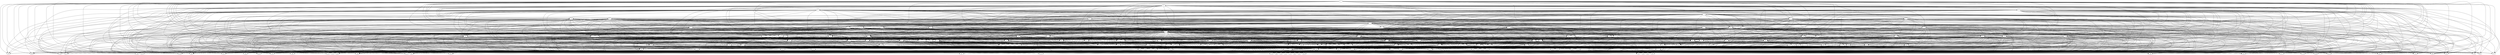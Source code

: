 digraph G {
1 [label="1"];
2 [label="2"];
3 [label="3"];
4 [label="4"];
5 [label="5"];
6 [label="6"];
7 [label="7"];
8 [label="8"];
9 [label="9"];
10 [label="10"];
11 [label="11"];
12 [label="12"];
13 [label="13"];
14 [label="14"];
15 [label="15"];
16 [label="16"];
17 [label="17"];
18 [label="18"];
19 [label="19"];
20 [label="20"];
21 [label="21"];
22 [label="22"];
23 [label="23"];
24 [label="24"];
25 [label="25"];
26 [label="26"];
27 [label="27"];
28 [label="28"];
29 [label="29"];
30 [label="30"];
31 [label="31"];
32 [label="32"];
33 [label="33"];
34 [label="34"];
35 [label="35"];
36 [label="36"];
37 [label="37"];
38 [label="38"];
39 [label="39"];
40 [label="40"];
41 [label="41"];
42 [label="42"];
43 [label="43"];
44 [label="44"];
45 [label="45"];
46 [label="46"];
47 [label="47"];
48 [label="48"];
49 [label="49"];
50 [label="50"];
51 [label="51"];
52 [label="52"];
53 [label="53"];
54 [label="54"];
55 [label="55"];
56 [label="56"];
57 [label="57"];
58 [label="58"];
59 [label="59"];
60 [label="60"];
61 [label="61"];
62 [label="62"];
63 [label="63"];
64 [label="64"];
65 [label="65"];
66 [label="66"];
67 [label="67"];
68 [label="68"];
69 [label="69"];
70 [label="70"];
71 [label="71"];
72 [label="72"];
73 [label="73"];
74 [label="74"];
75 [label="75"];
76 [label="76"];
77 [label="77"];
78 [label="78"];
79 [label="79"];
80 [label="80"];
81 [label="81"];
82 [label="82"];
83 [label="83"];
84 [label="84"];
85 [label="85"];
86 [label="86"];
87 [label="87"];
88 [label="88"];
89 [label="89"];
90 [label="90"];
91 [label="91"];
92 [label="92"];
93 [label="93"];
94 [label="94"];
95 [label="95"];
96 [label="96"];
97 [label="97"];
98 [label="98"];
99 [label="99"];
100 [label="100"];
101 [label="101"];
102 [label="102"];
103 [label="103"];
104 [label="104"];
105 [label="105"];
106 [label="106"];
107 [label="107"];
108 [label="108"];
109 [label="109"];
110 [label="110"];
111 [label="111"];
112 [label="112"];
113 [label="113"];
114 [label="114"];
115 [label="115"];
116 [label="116"];
117 [label="117"];
118 [label="118"];
119 [label="119"];
120 [label="120"];
121 [label="121"];
122 [label="122"];
123 [label="123"];
124 [label="124"];
125 [label="125"];
126 [label="126"];
127 [label="127"];
128 [label="128"];
129 [label="129"];
130 [label="130"];
131 [label="131"];
132 [label="132"];
133 [label="133"];
134 [label="134"];
135 [label="135"];
136 [label="136"];
137 [label="137"];
138 [label="138"];
139 [label="139"];
140 [label="140"];
141 [label="141"];
142 [label="142"];
143 [label="143"];
144 [label="144"];
145 [label="145"];
146 [label="146"];
147 [label="147"];
148 [label="148"];
149 [label="149"];
150 [label="150"];
151 [label="151"];
152 [label="152"];
153 [label="153"];
154 [label="154"];
155 [label="155"];
156 [label="156"];
157 [label="157"];
158 [label="158"];
159 [label="159"];
160 [label="160"];
161 [label="161"];
162 [label="162"];
163 [label="163"];
164 [label="164"];
165 [label="165"];
166 [label="166"];
167 [label="167"];
168 [label="168"];
169 [label="169"];
170 [label="170"];
171 [label="171"];
172 [label="172"];
173 [label="173"];
174 [label="174"];
175 [label="175"];
176 [label="176"];
177 [label="177"];
178 [label="178"];
179 [label="179"];
180 [label="180"];
181 [label="181"];
182 [label="182"];
183 [label="183"];
184 [label="184"];
185 [label="185"];
186 [label="186"];
187 [label="187"];
188 [label="188"];
189 [label="189"];
190 [label="190"];
1 -> 2;
1 -> 4;
1 -> 7;
1 -> 9;
1 -> 13;
1 -> 15;
1 -> 18;
1 -> 20;
1 -> 25;
1 -> 27;
1 -> 30;
1 -> 32;
1 -> 36;
1 -> 38;
1 -> 41;
1 -> 43;
1 -> 49;
1 -> 51;
1 -> 54;
1 -> 56;
1 -> 60;
1 -> 62;
1 -> 65;
1 -> 67;
1 -> 72;
1 -> 74;
1 -> 77;
1 -> 79;
1 -> 83;
1 -> 85;
1 -> 88;
1 -> 90;
1 -> 97;
1 -> 99;
1 -> 102;
1 -> 104;
1 -> 108;
1 -> 110;
1 -> 113;
1 -> 115;
1 -> 120;
1 -> 122;
1 -> 125;
1 -> 127;
1 -> 131;
1 -> 133;
1 -> 136;
1 -> 138;
1 -> 144;
1 -> 146;
1 -> 149;
1 -> 151;
1 -> 155;
1 -> 157;
1 -> 160;
1 -> 162;
1 -> 167;
1 -> 169;
1 -> 172;
1 -> 174;
1 -> 178;
1 -> 180;
1 -> 183;
1 -> 185;
2 -> 3;
2 -> 6;
2 -> 8;
2 -> 12;
2 -> 14;
2 -> 17;
2 -> 19;
2 -> 24;
2 -> 26;
2 -> 29;
2 -> 31;
2 -> 35;
2 -> 37;
2 -> 40;
2 -> 42;
2 -> 48;
2 -> 50;
2 -> 53;
2 -> 55;
2 -> 59;
2 -> 61;
2 -> 64;
2 -> 66;
2 -> 71;
2 -> 73;
2 -> 76;
2 -> 78;
2 -> 82;
2 -> 84;
2 -> 87;
2 -> 89;
2 -> 96;
2 -> 98;
2 -> 101;
2 -> 103;
2 -> 107;
2 -> 109;
2 -> 112;
2 -> 114;
2 -> 119;
2 -> 121;
2 -> 124;
2 -> 126;
2 -> 130;
2 -> 132;
2 -> 135;
2 -> 137;
2 -> 143;
2 -> 145;
2 -> 148;
2 -> 150;
2 -> 154;
2 -> 156;
2 -> 159;
2 -> 161;
2 -> 166;
2 -> 168;
2 -> 171;
2 -> 173;
2 -> 177;
2 -> 179;
2 -> 182;
2 -> 184;
3 -> 5;
3 -> 7;
3 -> 10;
3 -> 13;
3 -> 16;
3 -> 18;
3 -> 21;
3 -> 25;
3 -> 28;
3 -> 30;
3 -> 33;
3 -> 36;
3 -> 39;
3 -> 41;
3 -> 44;
3 -> 49;
3 -> 52;
3 -> 54;
3 -> 57;
3 -> 60;
3 -> 63;
3 -> 65;
3 -> 68;
3 -> 72;
3 -> 75;
3 -> 77;
3 -> 80;
3 -> 83;
3 -> 86;
3 -> 88;
3 -> 91;
3 -> 97;
3 -> 100;
3 -> 102;
3 -> 105;
3 -> 108;
3 -> 111;
3 -> 113;
3 -> 116;
3 -> 120;
3 -> 123;
3 -> 125;
3 -> 128;
3 -> 131;
3 -> 134;
3 -> 136;
3 -> 139;
3 -> 144;
3 -> 147;
3 -> 149;
3 -> 152;
3 -> 155;
3 -> 158;
3 -> 160;
3 -> 163;
3 -> 167;
3 -> 170;
3 -> 172;
3 -> 175;
3 -> 178;
3 -> 181;
3 -> 183;
3 -> 186;
4 -> 5;
4 -> 6;
4 -> 10;
4 -> 12;
4 -> 16;
4 -> 17;
4 -> 21;
4 -> 24;
4 -> 28;
4 -> 29;
4 -> 33;
4 -> 35;
4 -> 39;
4 -> 40;
4 -> 44;
4 -> 48;
4 -> 52;
4 -> 53;
4 -> 57;
4 -> 59;
4 -> 63;
4 -> 64;
4 -> 68;
4 -> 71;
4 -> 75;
4 -> 76;
4 -> 80;
4 -> 82;
4 -> 86;
4 -> 87;
4 -> 91;
4 -> 96;
4 -> 100;
4 -> 101;
4 -> 105;
4 -> 107;
4 -> 111;
4 -> 112;
4 -> 116;
4 -> 119;
4 -> 123;
4 -> 124;
4 -> 128;
4 -> 130;
4 -> 134;
4 -> 135;
4 -> 139;
4 -> 143;
4 -> 147;
4 -> 148;
4 -> 152;
4 -> 154;
4 -> 158;
4 -> 159;
4 -> 163;
4 -> 166;
4 -> 170;
4 -> 171;
4 -> 175;
4 -> 177;
4 -> 181;
4 -> 182;
4 -> 186;
5 -> 8;
5 -> 9;
5 -> 14;
5 -> 15;
5 -> 19;
5 -> 20;
5 -> 26;
5 -> 27;
5 -> 31;
5 -> 32;
5 -> 37;
5 -> 38;
5 -> 42;
5 -> 43;
5 -> 50;
5 -> 51;
5 -> 55;
5 -> 56;
5 -> 61;
5 -> 62;
5 -> 66;
5 -> 67;
5 -> 73;
5 -> 74;
5 -> 78;
5 -> 79;
5 -> 84;
5 -> 85;
5 -> 89;
5 -> 90;
5 -> 98;
5 -> 99;
5 -> 103;
5 -> 104;
5 -> 109;
5 -> 110;
5 -> 114;
5 -> 115;
5 -> 121;
5 -> 122;
5 -> 126;
5 -> 127;
5 -> 132;
5 -> 133;
5 -> 137;
5 -> 138;
5 -> 145;
5 -> 146;
5 -> 150;
5 -> 151;
5 -> 156;
5 -> 157;
5 -> 161;
5 -> 162;
5 -> 168;
5 -> 169;
5 -> 173;
5 -> 174;
5 -> 179;
5 -> 180;
5 -> 184;
5 -> 185;
6 -> 11;
6 -> 13;
6 -> 15;
6 -> 22;
6 -> 25;
6 -> 27;
6 -> 34;
6 -> 36;
6 -> 38;
6 -> 45;
6 -> 49;
6 -> 51;
6 -> 58;
6 -> 60;
6 -> 62;
6 -> 69;
6 -> 72;
6 -> 74;
6 -> 81;
6 -> 83;
6 -> 85;
6 -> 92;
6 -> 97;
6 -> 99;
6 -> 106;
6 -> 108;
6 -> 110;
6 -> 117;
6 -> 120;
6 -> 122;
6 -> 129;
6 -> 131;
6 -> 133;
6 -> 140;
6 -> 144;
6 -> 146;
6 -> 153;
6 -> 155;
6 -> 157;
6 -> 164;
6 -> 167;
6 -> 169;
6 -> 176;
6 -> 178;
6 -> 180;
6 -> 187;
7 -> 11;
7 -> 12;
7 -> 14;
7 -> 22;
7 -> 24;
7 -> 26;
7 -> 34;
7 -> 35;
7 -> 37;
7 -> 45;
7 -> 48;
7 -> 50;
7 -> 58;
7 -> 59;
7 -> 61;
7 -> 69;
7 -> 71;
7 -> 73;
7 -> 81;
7 -> 82;
7 -> 84;
7 -> 92;
7 -> 96;
7 -> 98;
7 -> 106;
7 -> 107;
7 -> 109;
7 -> 117;
7 -> 119;
7 -> 121;
7 -> 129;
7 -> 130;
7 -> 132;
7 -> 140;
7 -> 143;
7 -> 145;
7 -> 153;
7 -> 154;
7 -> 156;
7 -> 164;
7 -> 166;
7 -> 168;
7 -> 176;
7 -> 177;
7 -> 179;
7 -> 187;
8 -> 11;
8 -> 13;
8 -> 16;
8 -> 22;
8 -> 25;
8 -> 28;
8 -> 34;
8 -> 36;
8 -> 39;
8 -> 45;
8 -> 49;
8 -> 52;
8 -> 58;
8 -> 60;
8 -> 63;
8 -> 69;
8 -> 72;
8 -> 75;
8 -> 81;
8 -> 83;
8 -> 86;
8 -> 92;
8 -> 97;
8 -> 100;
8 -> 106;
8 -> 108;
8 -> 111;
8 -> 117;
8 -> 120;
8 -> 123;
8 -> 129;
8 -> 131;
8 -> 134;
8 -> 140;
8 -> 144;
8 -> 147;
8 -> 153;
8 -> 155;
8 -> 158;
8 -> 164;
8 -> 167;
8 -> 170;
8 -> 176;
8 -> 178;
8 -> 181;
8 -> 187;
9 -> 11;
9 -> 12;
9 -> 16;
9 -> 22;
9 -> 24;
9 -> 28;
9 -> 34;
9 -> 35;
9 -> 39;
9 -> 45;
9 -> 48;
9 -> 52;
9 -> 58;
9 -> 59;
9 -> 63;
9 -> 69;
9 -> 71;
9 -> 75;
9 -> 81;
9 -> 82;
9 -> 86;
9 -> 92;
9 -> 96;
9 -> 100;
9 -> 106;
9 -> 107;
9 -> 111;
9 -> 117;
9 -> 119;
9 -> 123;
9 -> 129;
9 -> 130;
9 -> 134;
9 -> 140;
9 -> 143;
9 -> 147;
9 -> 153;
9 -> 154;
9 -> 158;
9 -> 164;
9 -> 166;
9 -> 170;
9 -> 176;
9 -> 177;
9 -> 181;
9 -> 187;
10 -> 11;
10 -> 14;
10 -> 15;
10 -> 22;
10 -> 26;
10 -> 27;
10 -> 34;
10 -> 37;
10 -> 38;
10 -> 45;
10 -> 50;
10 -> 51;
10 -> 58;
10 -> 61;
10 -> 62;
10 -> 69;
10 -> 73;
10 -> 74;
10 -> 81;
10 -> 84;
10 -> 85;
10 -> 92;
10 -> 98;
10 -> 99;
10 -> 106;
10 -> 109;
10 -> 110;
10 -> 117;
10 -> 121;
10 -> 122;
10 -> 129;
10 -> 132;
10 -> 133;
10 -> 140;
10 -> 145;
10 -> 146;
10 -> 153;
10 -> 156;
10 -> 157;
10 -> 164;
10 -> 168;
10 -> 169;
10 -> 176;
10 -> 179;
10 -> 180;
10 -> 187;
11 -> 17;
11 -> 18;
11 -> 19;
11 -> 20;
11 -> 21;
11 -> 29;
11 -> 30;
11 -> 31;
11 -> 32;
11 -> 33;
11 -> 40;
11 -> 41;
11 -> 42;
11 -> 43;
11 -> 44;
11 -> 53;
11 -> 54;
11 -> 55;
11 -> 56;
11 -> 57;
11 -> 64;
11 -> 65;
11 -> 66;
11 -> 67;
11 -> 68;
11 -> 76;
11 -> 77;
11 -> 78;
11 -> 79;
11 -> 80;
11 -> 87;
11 -> 88;
11 -> 89;
11 -> 90;
11 -> 91;
11 -> 101;
11 -> 102;
11 -> 103;
11 -> 104;
11 -> 105;
11 -> 112;
11 -> 113;
11 -> 114;
11 -> 115;
11 -> 116;
11 -> 124;
11 -> 125;
11 -> 126;
11 -> 127;
11 -> 128;
11 -> 135;
11 -> 136;
11 -> 137;
11 -> 138;
11 -> 139;
11 -> 148;
11 -> 149;
11 -> 150;
11 -> 151;
11 -> 152;
11 -> 159;
11 -> 160;
11 -> 161;
11 -> 162;
11 -> 163;
11 -> 171;
11 -> 172;
11 -> 173;
11 -> 174;
11 -> 175;
11 -> 182;
11 -> 183;
11 -> 184;
11 -> 185;
11 -> 186;
12 -> 23;
12 -> 25;
12 -> 27;
12 -> 30;
12 -> 32;
12 -> 46;
12 -> 49;
12 -> 51;
12 -> 54;
12 -> 56;
12 -> 70;
12 -> 72;
12 -> 74;
12 -> 77;
12 -> 79;
12 -> 93;
12 -> 97;
12 -> 99;
12 -> 102;
12 -> 104;
12 -> 118;
12 -> 120;
12 -> 122;
12 -> 125;
12 -> 127;
12 -> 141;
12 -> 144;
12 -> 146;
12 -> 149;
12 -> 151;
12 -> 165;
12 -> 167;
12 -> 169;
12 -> 172;
12 -> 174;
12 -> 188;
13 -> 23;
13 -> 24;
13 -> 26;
13 -> 29;
13 -> 31;
13 -> 46;
13 -> 48;
13 -> 50;
13 -> 53;
13 -> 55;
13 -> 70;
13 -> 71;
13 -> 73;
13 -> 76;
13 -> 78;
13 -> 93;
13 -> 96;
13 -> 98;
13 -> 101;
13 -> 103;
13 -> 118;
13 -> 119;
13 -> 121;
13 -> 124;
13 -> 126;
13 -> 141;
13 -> 143;
13 -> 145;
13 -> 148;
13 -> 150;
13 -> 165;
13 -> 166;
13 -> 168;
13 -> 171;
13 -> 173;
13 -> 188;
14 -> 23;
14 -> 25;
14 -> 28;
14 -> 30;
14 -> 33;
14 -> 46;
14 -> 49;
14 -> 52;
14 -> 54;
14 -> 57;
14 -> 70;
14 -> 72;
14 -> 75;
14 -> 77;
14 -> 80;
14 -> 93;
14 -> 97;
14 -> 100;
14 -> 102;
14 -> 105;
14 -> 118;
14 -> 120;
14 -> 123;
14 -> 125;
14 -> 128;
14 -> 141;
14 -> 144;
14 -> 147;
14 -> 149;
14 -> 152;
14 -> 165;
14 -> 167;
14 -> 170;
14 -> 172;
14 -> 175;
14 -> 188;
15 -> 23;
15 -> 24;
15 -> 28;
15 -> 29;
15 -> 33;
15 -> 46;
15 -> 48;
15 -> 52;
15 -> 53;
15 -> 57;
15 -> 70;
15 -> 71;
15 -> 75;
15 -> 76;
15 -> 80;
15 -> 93;
15 -> 96;
15 -> 100;
15 -> 101;
15 -> 105;
15 -> 118;
15 -> 119;
15 -> 123;
15 -> 124;
15 -> 128;
15 -> 141;
15 -> 143;
15 -> 147;
15 -> 148;
15 -> 152;
15 -> 165;
15 -> 166;
15 -> 170;
15 -> 171;
15 -> 175;
15 -> 188;
16 -> 23;
16 -> 26;
16 -> 27;
16 -> 31;
16 -> 32;
16 -> 46;
16 -> 50;
16 -> 51;
16 -> 55;
16 -> 56;
16 -> 70;
16 -> 73;
16 -> 74;
16 -> 78;
16 -> 79;
16 -> 93;
16 -> 98;
16 -> 99;
16 -> 103;
16 -> 104;
16 -> 118;
16 -> 121;
16 -> 122;
16 -> 126;
16 -> 127;
16 -> 141;
16 -> 145;
16 -> 146;
16 -> 150;
16 -> 151;
16 -> 165;
16 -> 168;
16 -> 169;
16 -> 173;
16 -> 174;
16 -> 188;
17 -> 23;
17 -> 25;
17 -> 27;
17 -> 34;
17 -> 46;
17 -> 49;
17 -> 51;
17 -> 58;
17 -> 70;
17 -> 72;
17 -> 74;
17 -> 81;
17 -> 93;
17 -> 97;
17 -> 99;
17 -> 106;
17 -> 118;
17 -> 120;
17 -> 122;
17 -> 129;
17 -> 141;
17 -> 144;
17 -> 146;
17 -> 153;
17 -> 165;
17 -> 167;
17 -> 169;
17 -> 176;
17 -> 188;
18 -> 23;
18 -> 24;
18 -> 26;
18 -> 34;
18 -> 46;
18 -> 48;
18 -> 50;
18 -> 58;
18 -> 70;
18 -> 71;
18 -> 73;
18 -> 81;
18 -> 93;
18 -> 96;
18 -> 98;
18 -> 106;
18 -> 118;
18 -> 119;
18 -> 121;
18 -> 129;
18 -> 141;
18 -> 143;
18 -> 145;
18 -> 153;
18 -> 165;
18 -> 166;
18 -> 168;
18 -> 176;
18 -> 188;
19 -> 23;
19 -> 25;
19 -> 28;
19 -> 34;
19 -> 46;
19 -> 49;
19 -> 52;
19 -> 58;
19 -> 70;
19 -> 72;
19 -> 75;
19 -> 81;
19 -> 93;
19 -> 97;
19 -> 100;
19 -> 106;
19 -> 118;
19 -> 120;
19 -> 123;
19 -> 129;
19 -> 141;
19 -> 144;
19 -> 147;
19 -> 153;
19 -> 165;
19 -> 167;
19 -> 170;
19 -> 176;
19 -> 188;
20 -> 23;
20 -> 24;
20 -> 28;
20 -> 34;
20 -> 46;
20 -> 48;
20 -> 52;
20 -> 58;
20 -> 70;
20 -> 71;
20 -> 75;
20 -> 81;
20 -> 93;
20 -> 96;
20 -> 100;
20 -> 106;
20 -> 118;
20 -> 119;
20 -> 123;
20 -> 129;
20 -> 141;
20 -> 143;
20 -> 147;
20 -> 153;
20 -> 165;
20 -> 166;
20 -> 170;
20 -> 176;
20 -> 188;
21 -> 23;
21 -> 26;
21 -> 27;
21 -> 34;
21 -> 46;
21 -> 50;
21 -> 51;
21 -> 58;
21 -> 70;
21 -> 73;
21 -> 74;
21 -> 81;
21 -> 93;
21 -> 98;
21 -> 99;
21 -> 106;
21 -> 118;
21 -> 121;
21 -> 122;
21 -> 129;
21 -> 141;
21 -> 145;
21 -> 146;
21 -> 153;
21 -> 165;
21 -> 168;
21 -> 169;
21 -> 176;
21 -> 188;
22 -> 23;
22 -> 29;
22 -> 30;
22 -> 31;
22 -> 32;
22 -> 33;
22 -> 46;
22 -> 53;
22 -> 54;
22 -> 55;
22 -> 56;
22 -> 57;
22 -> 70;
22 -> 76;
22 -> 77;
22 -> 78;
22 -> 79;
22 -> 80;
22 -> 93;
22 -> 101;
22 -> 102;
22 -> 103;
22 -> 104;
22 -> 105;
22 -> 118;
22 -> 124;
22 -> 125;
22 -> 126;
22 -> 127;
22 -> 128;
22 -> 141;
22 -> 148;
22 -> 149;
22 -> 150;
22 -> 151;
22 -> 152;
22 -> 165;
22 -> 171;
22 -> 172;
22 -> 173;
22 -> 174;
22 -> 175;
22 -> 188;
23 -> 35;
23 -> 36;
23 -> 37;
23 -> 38;
23 -> 39;
23 -> 40;
23 -> 41;
23 -> 42;
23 -> 43;
23 -> 44;
23 -> 45;
23 -> 59;
23 -> 60;
23 -> 61;
23 -> 62;
23 -> 63;
23 -> 64;
23 -> 65;
23 -> 66;
23 -> 67;
23 -> 68;
23 -> 69;
23 -> 82;
23 -> 83;
23 -> 84;
23 -> 85;
23 -> 86;
23 -> 87;
23 -> 88;
23 -> 89;
23 -> 90;
23 -> 91;
23 -> 92;
23 -> 107;
23 -> 108;
23 -> 109;
23 -> 110;
23 -> 111;
23 -> 112;
23 -> 113;
23 -> 114;
23 -> 115;
23 -> 116;
23 -> 117;
23 -> 130;
23 -> 131;
23 -> 132;
23 -> 133;
23 -> 134;
23 -> 135;
23 -> 136;
23 -> 137;
23 -> 138;
23 -> 139;
23 -> 140;
23 -> 154;
23 -> 155;
23 -> 156;
23 -> 157;
23 -> 158;
23 -> 159;
23 -> 160;
23 -> 161;
23 -> 162;
23 -> 163;
23 -> 164;
23 -> 177;
23 -> 178;
23 -> 179;
23 -> 180;
23 -> 181;
23 -> 182;
23 -> 183;
23 -> 184;
23 -> 185;
23 -> 186;
23 -> 187;
24 -> 47;
24 -> 49;
24 -> 51;
24 -> 54;
24 -> 56;
24 -> 60;
24 -> 62;
24 -> 65;
24 -> 67;
24 -> 94;
24 -> 97;
24 -> 99;
24 -> 102;
24 -> 104;
24 -> 108;
24 -> 110;
24 -> 113;
24 -> 115;
24 -> 142;
24 -> 144;
24 -> 146;
24 -> 149;
24 -> 151;
24 -> 155;
24 -> 157;
24 -> 160;
24 -> 162;
24 -> 189;
25 -> 47;
25 -> 48;
25 -> 50;
25 -> 53;
25 -> 55;
25 -> 59;
25 -> 61;
25 -> 64;
25 -> 66;
25 -> 94;
25 -> 96;
25 -> 98;
25 -> 101;
25 -> 103;
25 -> 107;
25 -> 109;
25 -> 112;
25 -> 114;
25 -> 142;
25 -> 143;
25 -> 145;
25 -> 148;
25 -> 150;
25 -> 154;
25 -> 156;
25 -> 159;
25 -> 161;
25 -> 189;
26 -> 47;
26 -> 49;
26 -> 52;
26 -> 54;
26 -> 57;
26 -> 60;
26 -> 63;
26 -> 65;
26 -> 68;
26 -> 94;
26 -> 97;
26 -> 100;
26 -> 102;
26 -> 105;
26 -> 108;
26 -> 111;
26 -> 113;
26 -> 116;
26 -> 142;
26 -> 144;
26 -> 147;
26 -> 149;
26 -> 152;
26 -> 155;
26 -> 158;
26 -> 160;
26 -> 163;
26 -> 189;
27 -> 47;
27 -> 48;
27 -> 52;
27 -> 53;
27 -> 57;
27 -> 59;
27 -> 63;
27 -> 64;
27 -> 68;
27 -> 94;
27 -> 96;
27 -> 100;
27 -> 101;
27 -> 105;
27 -> 107;
27 -> 111;
27 -> 112;
27 -> 116;
27 -> 142;
27 -> 143;
27 -> 147;
27 -> 148;
27 -> 152;
27 -> 154;
27 -> 158;
27 -> 159;
27 -> 163;
27 -> 189;
28 -> 47;
28 -> 50;
28 -> 51;
28 -> 55;
28 -> 56;
28 -> 61;
28 -> 62;
28 -> 66;
28 -> 67;
28 -> 94;
28 -> 98;
28 -> 99;
28 -> 103;
28 -> 104;
28 -> 109;
28 -> 110;
28 -> 114;
28 -> 115;
28 -> 142;
28 -> 145;
28 -> 146;
28 -> 150;
28 -> 151;
28 -> 156;
28 -> 157;
28 -> 161;
28 -> 162;
28 -> 189;
29 -> 47;
29 -> 49;
29 -> 51;
29 -> 58;
29 -> 60;
29 -> 62;
29 -> 69;
29 -> 94;
29 -> 97;
29 -> 99;
29 -> 106;
29 -> 108;
29 -> 110;
29 -> 117;
29 -> 142;
29 -> 144;
29 -> 146;
29 -> 153;
29 -> 155;
29 -> 157;
29 -> 164;
29 -> 189;
30 -> 47;
30 -> 48;
30 -> 50;
30 -> 58;
30 -> 59;
30 -> 61;
30 -> 69;
30 -> 94;
30 -> 96;
30 -> 98;
30 -> 106;
30 -> 107;
30 -> 109;
30 -> 117;
30 -> 142;
30 -> 143;
30 -> 145;
30 -> 153;
30 -> 154;
30 -> 156;
30 -> 164;
30 -> 189;
31 -> 47;
31 -> 49;
31 -> 52;
31 -> 58;
31 -> 60;
31 -> 63;
31 -> 69;
31 -> 94;
31 -> 97;
31 -> 100;
31 -> 106;
31 -> 108;
31 -> 111;
31 -> 117;
31 -> 142;
31 -> 144;
31 -> 147;
31 -> 153;
31 -> 155;
31 -> 158;
31 -> 164;
31 -> 189;
32 -> 47;
32 -> 48;
32 -> 52;
32 -> 58;
32 -> 59;
32 -> 63;
32 -> 69;
32 -> 94;
32 -> 96;
32 -> 100;
32 -> 106;
32 -> 107;
32 -> 111;
32 -> 117;
32 -> 142;
32 -> 143;
32 -> 147;
32 -> 153;
32 -> 154;
32 -> 158;
32 -> 164;
32 -> 189;
33 -> 47;
33 -> 50;
33 -> 51;
33 -> 58;
33 -> 61;
33 -> 62;
33 -> 69;
33 -> 94;
33 -> 98;
33 -> 99;
33 -> 106;
33 -> 109;
33 -> 110;
33 -> 117;
33 -> 142;
33 -> 145;
33 -> 146;
33 -> 153;
33 -> 156;
33 -> 157;
33 -> 164;
33 -> 189;
34 -> 47;
34 -> 53;
34 -> 54;
34 -> 55;
34 -> 56;
34 -> 57;
34 -> 64;
34 -> 65;
34 -> 66;
34 -> 67;
34 -> 68;
34 -> 94;
34 -> 101;
34 -> 102;
34 -> 103;
34 -> 104;
34 -> 105;
34 -> 112;
34 -> 113;
34 -> 114;
34 -> 115;
34 -> 116;
34 -> 142;
34 -> 148;
34 -> 149;
34 -> 150;
34 -> 151;
34 -> 152;
34 -> 159;
34 -> 160;
34 -> 161;
34 -> 162;
34 -> 163;
34 -> 189;
35 -> 47;
35 -> 49;
35 -> 51;
35 -> 54;
35 -> 56;
35 -> 70;
35 -> 94;
35 -> 97;
35 -> 99;
35 -> 102;
35 -> 104;
35 -> 118;
35 -> 142;
35 -> 144;
35 -> 146;
35 -> 149;
35 -> 151;
35 -> 165;
35 -> 189;
36 -> 47;
36 -> 48;
36 -> 50;
36 -> 53;
36 -> 55;
36 -> 70;
36 -> 94;
36 -> 96;
36 -> 98;
36 -> 101;
36 -> 103;
36 -> 118;
36 -> 142;
36 -> 143;
36 -> 145;
36 -> 148;
36 -> 150;
36 -> 165;
36 -> 189;
37 -> 47;
37 -> 49;
37 -> 52;
37 -> 54;
37 -> 57;
37 -> 70;
37 -> 94;
37 -> 97;
37 -> 100;
37 -> 102;
37 -> 105;
37 -> 118;
37 -> 142;
37 -> 144;
37 -> 147;
37 -> 149;
37 -> 152;
37 -> 165;
37 -> 189;
38 -> 47;
38 -> 48;
38 -> 52;
38 -> 53;
38 -> 57;
38 -> 70;
38 -> 94;
38 -> 96;
38 -> 100;
38 -> 101;
38 -> 105;
38 -> 118;
38 -> 142;
38 -> 143;
38 -> 147;
38 -> 148;
38 -> 152;
38 -> 165;
38 -> 189;
39 -> 47;
39 -> 50;
39 -> 51;
39 -> 55;
39 -> 56;
39 -> 70;
39 -> 94;
39 -> 98;
39 -> 99;
39 -> 103;
39 -> 104;
39 -> 118;
39 -> 142;
39 -> 145;
39 -> 146;
39 -> 150;
39 -> 151;
39 -> 165;
39 -> 189;
40 -> 47;
40 -> 49;
40 -> 51;
40 -> 58;
40 -> 70;
40 -> 94;
40 -> 97;
40 -> 99;
40 -> 106;
40 -> 118;
40 -> 142;
40 -> 144;
40 -> 146;
40 -> 153;
40 -> 165;
40 -> 189;
41 -> 47;
41 -> 48;
41 -> 50;
41 -> 58;
41 -> 70;
41 -> 94;
41 -> 96;
41 -> 98;
41 -> 106;
41 -> 118;
41 -> 142;
41 -> 143;
41 -> 145;
41 -> 153;
41 -> 165;
41 -> 189;
42 -> 47;
42 -> 49;
42 -> 52;
42 -> 58;
42 -> 70;
42 -> 94;
42 -> 97;
42 -> 100;
42 -> 106;
42 -> 118;
42 -> 142;
42 -> 144;
42 -> 147;
42 -> 153;
42 -> 165;
42 -> 189;
43 -> 47;
43 -> 48;
43 -> 52;
43 -> 58;
43 -> 70;
43 -> 94;
43 -> 96;
43 -> 100;
43 -> 106;
43 -> 118;
43 -> 142;
43 -> 143;
43 -> 147;
43 -> 153;
43 -> 165;
43 -> 189;
44 -> 47;
44 -> 50;
44 -> 51;
44 -> 58;
44 -> 70;
44 -> 94;
44 -> 98;
44 -> 99;
44 -> 106;
44 -> 118;
44 -> 142;
44 -> 145;
44 -> 146;
44 -> 153;
44 -> 165;
44 -> 189;
45 -> 47;
45 -> 53;
45 -> 54;
45 -> 55;
45 -> 56;
45 -> 57;
45 -> 70;
45 -> 94;
45 -> 101;
45 -> 102;
45 -> 103;
45 -> 104;
45 -> 105;
45 -> 118;
45 -> 142;
45 -> 148;
45 -> 149;
45 -> 150;
45 -> 151;
45 -> 152;
45 -> 165;
45 -> 189;
46 -> 47;
46 -> 59;
46 -> 60;
46 -> 61;
46 -> 62;
46 -> 63;
46 -> 64;
46 -> 65;
46 -> 66;
46 -> 67;
46 -> 68;
46 -> 69;
46 -> 94;
46 -> 107;
46 -> 108;
46 -> 109;
46 -> 110;
46 -> 111;
46 -> 112;
46 -> 113;
46 -> 114;
46 -> 115;
46 -> 116;
46 -> 117;
46 -> 142;
46 -> 154;
46 -> 155;
46 -> 156;
46 -> 157;
46 -> 158;
46 -> 159;
46 -> 160;
46 -> 161;
46 -> 162;
46 -> 163;
46 -> 164;
46 -> 189;
47 -> 71;
47 -> 72;
47 -> 73;
47 -> 74;
47 -> 75;
47 -> 76;
47 -> 77;
47 -> 78;
47 -> 79;
47 -> 80;
47 -> 81;
47 -> 82;
47 -> 83;
47 -> 84;
47 -> 85;
47 -> 86;
47 -> 87;
47 -> 88;
47 -> 89;
47 -> 90;
47 -> 91;
47 -> 92;
47 -> 93;
47 -> 119;
47 -> 120;
47 -> 121;
47 -> 122;
47 -> 123;
47 -> 124;
47 -> 125;
47 -> 126;
47 -> 127;
47 -> 128;
47 -> 129;
47 -> 130;
47 -> 131;
47 -> 132;
47 -> 133;
47 -> 134;
47 -> 135;
47 -> 136;
47 -> 137;
47 -> 138;
47 -> 139;
47 -> 140;
47 -> 141;
47 -> 166;
47 -> 167;
47 -> 168;
47 -> 169;
47 -> 170;
47 -> 171;
47 -> 172;
47 -> 173;
47 -> 174;
47 -> 175;
47 -> 176;
47 -> 177;
47 -> 178;
47 -> 179;
47 -> 180;
47 -> 181;
47 -> 182;
47 -> 183;
47 -> 184;
47 -> 185;
47 -> 186;
47 -> 187;
47 -> 188;
48 -> 95;
48 -> 97;
48 -> 99;
48 -> 102;
48 -> 104;
48 -> 108;
48 -> 110;
48 -> 113;
48 -> 115;
48 -> 120;
48 -> 122;
48 -> 125;
48 -> 127;
48 -> 131;
48 -> 133;
48 -> 136;
48 -> 138;
48 -> 190;
49 -> 95;
49 -> 96;
49 -> 98;
49 -> 101;
49 -> 103;
49 -> 107;
49 -> 109;
49 -> 112;
49 -> 114;
49 -> 119;
49 -> 121;
49 -> 124;
49 -> 126;
49 -> 130;
49 -> 132;
49 -> 135;
49 -> 137;
49 -> 190;
50 -> 95;
50 -> 97;
50 -> 100;
50 -> 102;
50 -> 105;
50 -> 108;
50 -> 111;
50 -> 113;
50 -> 116;
50 -> 120;
50 -> 123;
50 -> 125;
50 -> 128;
50 -> 131;
50 -> 134;
50 -> 136;
50 -> 139;
50 -> 190;
51 -> 95;
51 -> 96;
51 -> 100;
51 -> 101;
51 -> 105;
51 -> 107;
51 -> 111;
51 -> 112;
51 -> 116;
51 -> 119;
51 -> 123;
51 -> 124;
51 -> 128;
51 -> 130;
51 -> 134;
51 -> 135;
51 -> 139;
51 -> 190;
52 -> 95;
52 -> 98;
52 -> 99;
52 -> 103;
52 -> 104;
52 -> 109;
52 -> 110;
52 -> 114;
52 -> 115;
52 -> 121;
52 -> 122;
52 -> 126;
52 -> 127;
52 -> 132;
52 -> 133;
52 -> 137;
52 -> 138;
52 -> 190;
53 -> 95;
53 -> 97;
53 -> 99;
53 -> 106;
53 -> 108;
53 -> 110;
53 -> 117;
53 -> 120;
53 -> 122;
53 -> 129;
53 -> 131;
53 -> 133;
53 -> 140;
53 -> 190;
54 -> 95;
54 -> 96;
54 -> 98;
54 -> 106;
54 -> 107;
54 -> 109;
54 -> 117;
54 -> 119;
54 -> 121;
54 -> 129;
54 -> 130;
54 -> 132;
54 -> 140;
54 -> 190;
55 -> 95;
55 -> 97;
55 -> 100;
55 -> 106;
55 -> 108;
55 -> 111;
55 -> 117;
55 -> 120;
55 -> 123;
55 -> 129;
55 -> 131;
55 -> 134;
55 -> 140;
55 -> 190;
56 -> 95;
56 -> 96;
56 -> 100;
56 -> 106;
56 -> 107;
56 -> 111;
56 -> 117;
56 -> 119;
56 -> 123;
56 -> 129;
56 -> 130;
56 -> 134;
56 -> 140;
56 -> 190;
57 -> 95;
57 -> 98;
57 -> 99;
57 -> 106;
57 -> 109;
57 -> 110;
57 -> 117;
57 -> 121;
57 -> 122;
57 -> 129;
57 -> 132;
57 -> 133;
57 -> 140;
57 -> 190;
58 -> 95;
58 -> 101;
58 -> 102;
58 -> 103;
58 -> 104;
58 -> 105;
58 -> 112;
58 -> 113;
58 -> 114;
58 -> 115;
58 -> 116;
58 -> 124;
58 -> 125;
58 -> 126;
58 -> 127;
58 -> 128;
58 -> 135;
58 -> 136;
58 -> 137;
58 -> 138;
58 -> 139;
58 -> 190;
59 -> 95;
59 -> 97;
59 -> 99;
59 -> 102;
59 -> 104;
59 -> 118;
59 -> 120;
59 -> 122;
59 -> 125;
59 -> 127;
59 -> 141;
59 -> 190;
60 -> 95;
60 -> 96;
60 -> 98;
60 -> 101;
60 -> 103;
60 -> 118;
60 -> 119;
60 -> 121;
60 -> 124;
60 -> 126;
60 -> 141;
60 -> 190;
61 -> 95;
61 -> 97;
61 -> 100;
61 -> 102;
61 -> 105;
61 -> 118;
61 -> 120;
61 -> 123;
61 -> 125;
61 -> 128;
61 -> 141;
61 -> 190;
62 -> 95;
62 -> 96;
62 -> 100;
62 -> 101;
62 -> 105;
62 -> 118;
62 -> 119;
62 -> 123;
62 -> 124;
62 -> 128;
62 -> 141;
62 -> 190;
63 -> 95;
63 -> 98;
63 -> 99;
63 -> 103;
63 -> 104;
63 -> 118;
63 -> 121;
63 -> 122;
63 -> 126;
63 -> 127;
63 -> 141;
63 -> 190;
64 -> 95;
64 -> 97;
64 -> 99;
64 -> 106;
64 -> 118;
64 -> 120;
64 -> 122;
64 -> 129;
64 -> 141;
64 -> 190;
65 -> 95;
65 -> 96;
65 -> 98;
65 -> 106;
65 -> 118;
65 -> 119;
65 -> 121;
65 -> 129;
65 -> 141;
65 -> 190;
66 -> 95;
66 -> 97;
66 -> 100;
66 -> 106;
66 -> 118;
66 -> 120;
66 -> 123;
66 -> 129;
66 -> 141;
66 -> 190;
67 -> 95;
67 -> 96;
67 -> 100;
67 -> 106;
67 -> 118;
67 -> 119;
67 -> 123;
67 -> 129;
67 -> 141;
67 -> 190;
68 -> 95;
68 -> 98;
68 -> 99;
68 -> 106;
68 -> 118;
68 -> 121;
68 -> 122;
68 -> 129;
68 -> 141;
68 -> 190;
69 -> 95;
69 -> 101;
69 -> 102;
69 -> 103;
69 -> 104;
69 -> 105;
69 -> 118;
69 -> 124;
69 -> 125;
69 -> 126;
69 -> 127;
69 -> 128;
69 -> 141;
69 -> 190;
70 -> 95;
70 -> 107;
70 -> 108;
70 -> 109;
70 -> 110;
70 -> 111;
70 -> 112;
70 -> 113;
70 -> 114;
70 -> 115;
70 -> 116;
70 -> 117;
70 -> 130;
70 -> 131;
70 -> 132;
70 -> 133;
70 -> 134;
70 -> 135;
70 -> 136;
70 -> 137;
70 -> 138;
70 -> 139;
70 -> 140;
70 -> 190;
71 -> 95;
71 -> 97;
71 -> 99;
71 -> 102;
71 -> 104;
71 -> 108;
71 -> 110;
71 -> 113;
71 -> 115;
71 -> 142;
71 -> 190;
72 -> 95;
72 -> 96;
72 -> 98;
72 -> 101;
72 -> 103;
72 -> 107;
72 -> 109;
72 -> 112;
72 -> 114;
72 -> 142;
72 -> 190;
73 -> 95;
73 -> 97;
73 -> 100;
73 -> 102;
73 -> 105;
73 -> 108;
73 -> 111;
73 -> 113;
73 -> 116;
73 -> 142;
73 -> 190;
74 -> 95;
74 -> 96;
74 -> 100;
74 -> 101;
74 -> 105;
74 -> 107;
74 -> 111;
74 -> 112;
74 -> 116;
74 -> 142;
74 -> 190;
75 -> 95;
75 -> 98;
75 -> 99;
75 -> 103;
75 -> 104;
75 -> 109;
75 -> 110;
75 -> 114;
75 -> 115;
75 -> 142;
75 -> 190;
76 -> 95;
76 -> 97;
76 -> 99;
76 -> 106;
76 -> 108;
76 -> 110;
76 -> 117;
76 -> 142;
76 -> 190;
77 -> 95;
77 -> 96;
77 -> 98;
77 -> 106;
77 -> 107;
77 -> 109;
77 -> 117;
77 -> 142;
77 -> 190;
78 -> 95;
78 -> 97;
78 -> 100;
78 -> 106;
78 -> 108;
78 -> 111;
78 -> 117;
78 -> 142;
78 -> 190;
79 -> 95;
79 -> 96;
79 -> 100;
79 -> 106;
79 -> 107;
79 -> 111;
79 -> 117;
79 -> 142;
79 -> 190;
80 -> 95;
80 -> 98;
80 -> 99;
80 -> 106;
80 -> 109;
80 -> 110;
80 -> 117;
80 -> 142;
80 -> 190;
81 -> 95;
81 -> 101;
81 -> 102;
81 -> 103;
81 -> 104;
81 -> 105;
81 -> 112;
81 -> 113;
81 -> 114;
81 -> 115;
81 -> 116;
81 -> 142;
81 -> 190;
82 -> 95;
82 -> 97;
82 -> 99;
82 -> 102;
82 -> 104;
82 -> 118;
82 -> 142;
82 -> 190;
83 -> 95;
83 -> 96;
83 -> 98;
83 -> 101;
83 -> 103;
83 -> 118;
83 -> 142;
83 -> 190;
84 -> 95;
84 -> 97;
84 -> 100;
84 -> 102;
84 -> 105;
84 -> 118;
84 -> 142;
84 -> 190;
85 -> 95;
85 -> 96;
85 -> 100;
85 -> 101;
85 -> 105;
85 -> 118;
85 -> 142;
85 -> 190;
86 -> 95;
86 -> 98;
86 -> 99;
86 -> 103;
86 -> 104;
86 -> 118;
86 -> 142;
86 -> 190;
87 -> 95;
87 -> 97;
87 -> 99;
87 -> 106;
87 -> 118;
87 -> 142;
87 -> 190;
88 -> 95;
88 -> 96;
88 -> 98;
88 -> 106;
88 -> 118;
88 -> 142;
88 -> 190;
89 -> 95;
89 -> 97;
89 -> 100;
89 -> 106;
89 -> 118;
89 -> 142;
89 -> 190;
90 -> 95;
90 -> 96;
90 -> 100;
90 -> 106;
90 -> 118;
90 -> 142;
90 -> 190;
91 -> 95;
91 -> 98;
91 -> 99;
91 -> 106;
91 -> 118;
91 -> 142;
91 -> 190;
92 -> 95;
92 -> 101;
92 -> 102;
92 -> 103;
92 -> 104;
92 -> 105;
92 -> 118;
92 -> 142;
92 -> 190;
93 -> 95;
93 -> 107;
93 -> 108;
93 -> 109;
93 -> 110;
93 -> 111;
93 -> 112;
93 -> 113;
93 -> 114;
93 -> 115;
93 -> 116;
93 -> 117;
93 -> 142;
93 -> 190;
94 -> 95;
94 -> 119;
94 -> 120;
94 -> 121;
94 -> 122;
94 -> 123;
94 -> 124;
94 -> 125;
94 -> 126;
94 -> 127;
94 -> 128;
94 -> 129;
94 -> 130;
94 -> 131;
94 -> 132;
94 -> 133;
94 -> 134;
94 -> 135;
94 -> 136;
94 -> 137;
94 -> 138;
94 -> 139;
94 -> 140;
94 -> 141;
94 -> 190;
95 -> 143;
95 -> 144;
95 -> 145;
95 -> 146;
95 -> 147;
95 -> 148;
95 -> 149;
95 -> 150;
95 -> 151;
95 -> 152;
95 -> 153;
95 -> 154;
95 -> 155;
95 -> 156;
95 -> 157;
95 -> 158;
95 -> 159;
95 -> 160;
95 -> 161;
95 -> 162;
95 -> 163;
95 -> 164;
95 -> 165;
95 -> 166;
95 -> 167;
95 -> 168;
95 -> 169;
95 -> 170;
95 -> 171;
95 -> 172;
95 -> 173;
95 -> 174;
95 -> 175;
95 -> 176;
95 -> 177;
95 -> 178;
95 -> 179;
95 -> 180;
95 -> 181;
95 -> 182;
95 -> 183;
95 -> 184;
95 -> 185;
95 -> 186;
95 -> 187;
95 -> 188;
95 -> 189;
}
